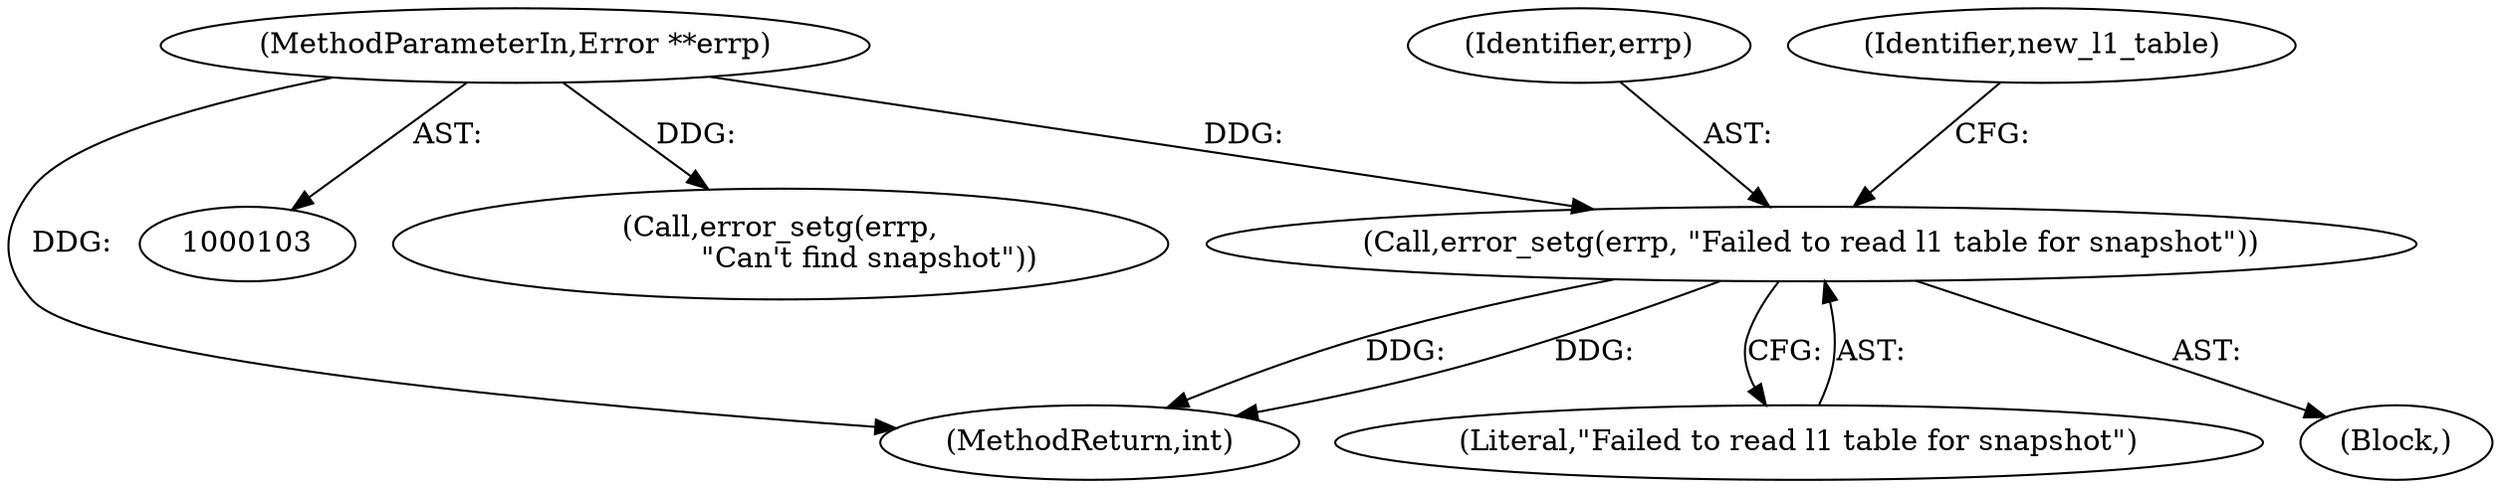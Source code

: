 digraph "0_qemu_c05e4667be91b46ab42b5a11babf8e84d476cc6b@pointer" {
"1000180" [label="(Call,error_setg(errp, \"Failed to read l1 table for snapshot\"))"];
"1000107" [label="(MethodParameterIn,Error **errp)"];
"1000179" [label="(Block,)"];
"1000107" [label="(MethodParameterIn,Error **errp)"];
"1000181" [label="(Identifier,errp)"];
"1000180" [label="(Call,error_setg(errp, \"Failed to read l1 table for snapshot\"))"];
"1000136" [label="(Call,error_setg(errp,\n                   \"Can't find snapshot\"))"];
"1000231" [label="(MethodReturn,int)"];
"1000184" [label="(Identifier,new_l1_table)"];
"1000182" [label="(Literal,\"Failed to read l1 table for snapshot\")"];
"1000180" -> "1000179"  [label="AST: "];
"1000180" -> "1000182"  [label="CFG: "];
"1000181" -> "1000180"  [label="AST: "];
"1000182" -> "1000180"  [label="AST: "];
"1000184" -> "1000180"  [label="CFG: "];
"1000180" -> "1000231"  [label="DDG: "];
"1000180" -> "1000231"  [label="DDG: "];
"1000107" -> "1000180"  [label="DDG: "];
"1000107" -> "1000103"  [label="AST: "];
"1000107" -> "1000231"  [label="DDG: "];
"1000107" -> "1000136"  [label="DDG: "];
}
